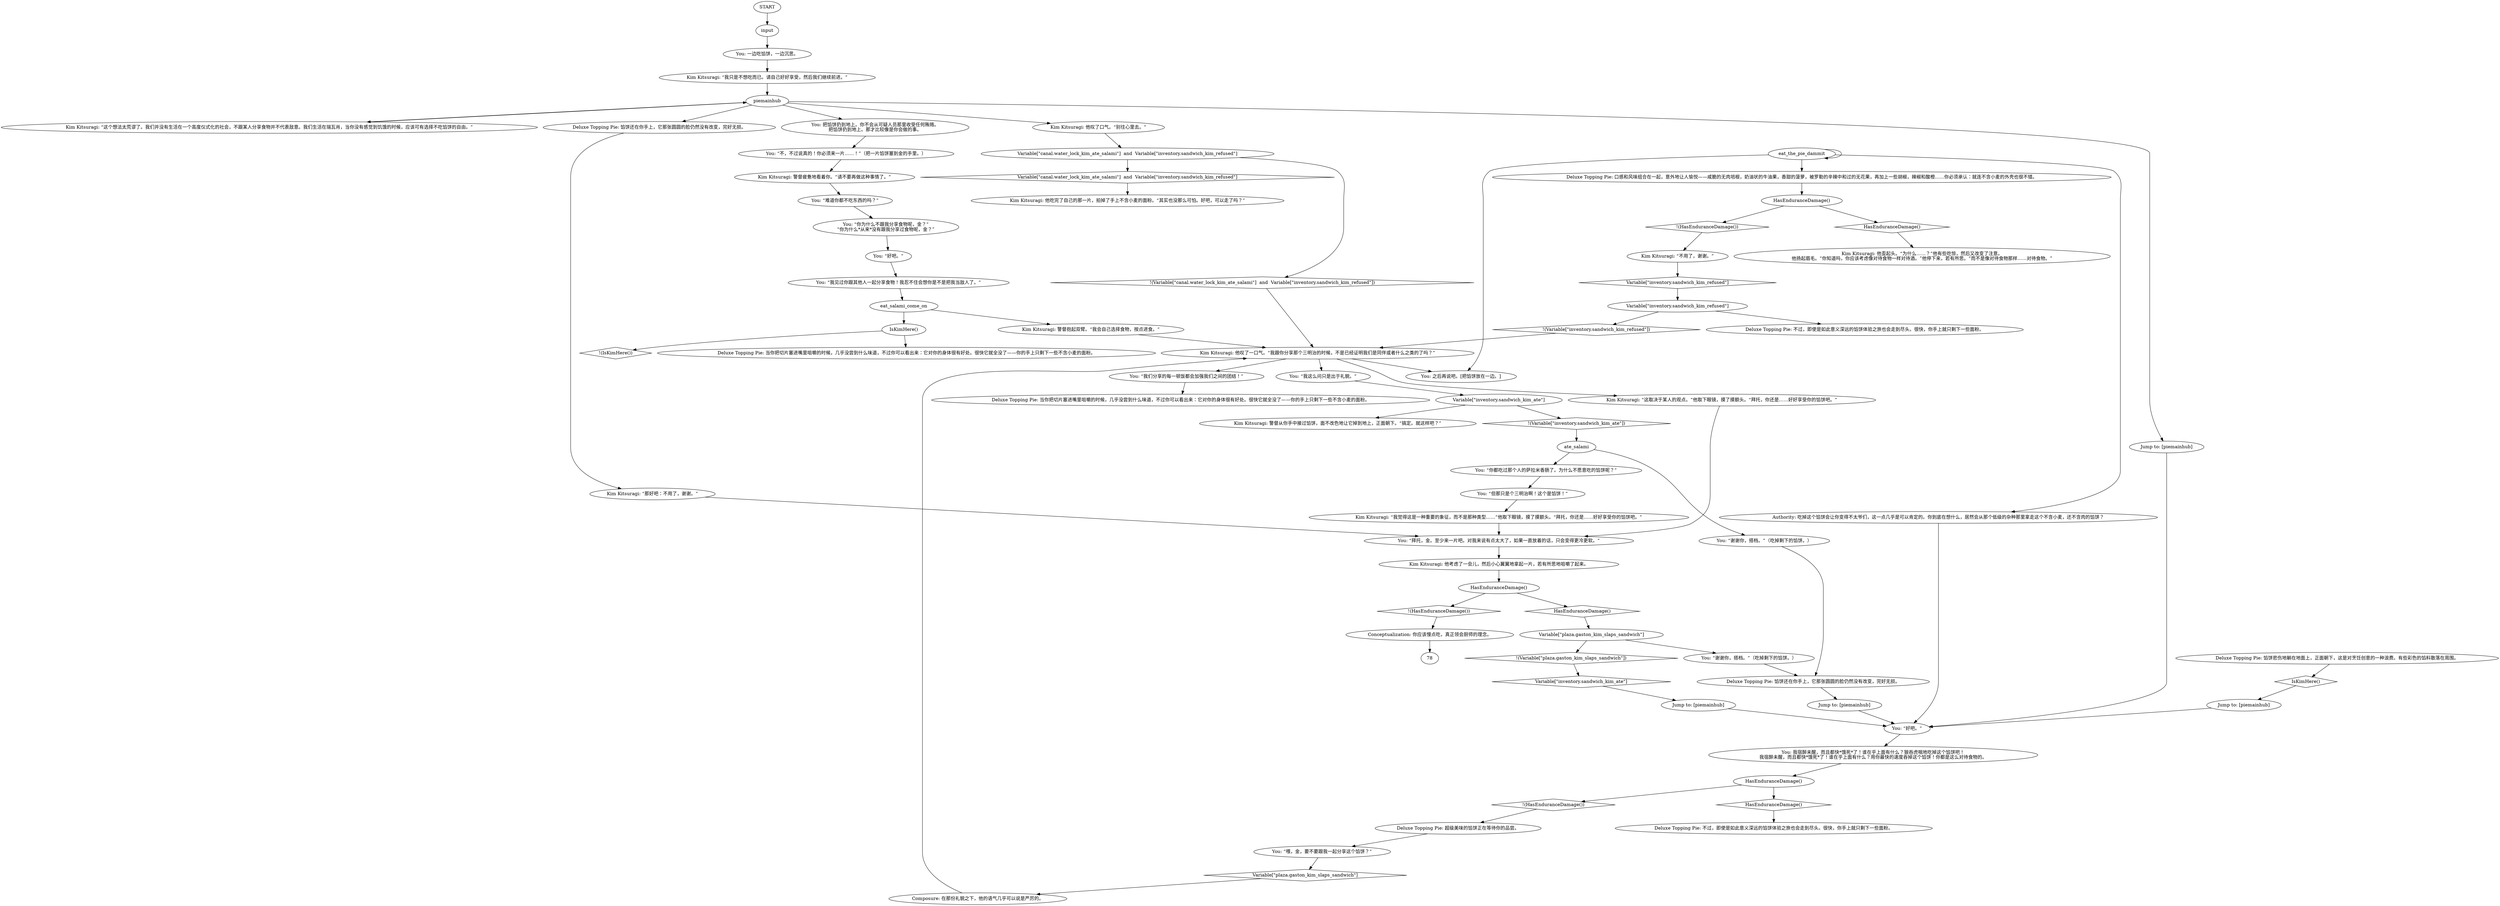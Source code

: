 # INVENTORY / DELUXE TOPPING PIE
# That some good pie to eat and get healthy.
# ==================================================
digraph G {
	  0 [label="START"];
	  1 [label="input"];
	  2 [label="You: 把馅饼扔到地上。你不会从可疑人员那里收受任何贿赂。\n把馅饼扔到地上。那才比较像是你会做的事。"];
	  3 [label="Kim Kitsuragi: 他考虑了一会儿，然后小心翼翼地拿起一片，若有所思地咀嚼了起来。"];
	  4 [label="Jump to: [piemainhub]"];
	  5 [label="You: “我这么问只是出于礼貌。”"];
	  6 [label="Kim Kitsuragi: “我觉得这是一种重要的象征，而不是那种类型……”他取下眼镜，摸了摸额头。“拜托，你还是……好好享受你的馅饼吧。”"];
	  7 [label="HasEnduranceDamage()"];
	  8 [label="HasEnduranceDamage()", shape=diamond];
	  9 [label="!(HasEnduranceDamage())", shape=diamond];
	  10 [label="Variable[\"canal.water_lock_kim_ate_salami\"]  and  Variable[\"inventory.sandwich_kim_refused\"]"];
	  11 [label="Variable[\"canal.water_lock_kim_ate_salami\"]  and  Variable[\"inventory.sandwich_kim_refused\"]", shape=diamond];
	  12 [label="!(Variable[\"canal.water_lock_kim_ate_salami\"]  and  Variable[\"inventory.sandwich_kim_refused\"])", shape=diamond];
	  13 [label="You: “你都吃过那个人的萨拉米香肠了。为什么不愿意吃的馅饼呢？”"];
	  14 [label="HasEnduranceDamage()"];
	  15 [label="HasEnduranceDamage()", shape=diamond];
	  16 [label="!(HasEnduranceDamage())", shape=diamond];
	  17 [label="HasEnduranceDamage()"];
	  18 [label="HasEnduranceDamage()", shape=diamond];
	  19 [label="!(HasEnduranceDamage())", shape=diamond];
	  20 [label="Deluxe Topping Pie: 馅饼悲伤地躺在地面上，正面朝下，这是对烹饪创意的一种浪费。有些彩色的馅料散落在周围。"];
	  21 [label="You: “不，不过说真的！你必须来一片……！”（把一片馅饼塞到金的手里。）"];
	  22 [label="Kim Kitsuragi: 警督抱起双臂。“我会自己选择食物，按点进食。”"];
	  23 [label="You: “你为什么不跟我分享食物呢，金？”\n“你为什么*从来*没有跟我分享过食物呢，金？”"];
	  24 [label="Deluxe Topping Pie: 口感和风味组合在一起，意外地让人愉悦——咸脆的无肉培根，奶油状的牛油果，香甜的菠萝，被罗勒的辛辣中和过的无花果，再加上一些胡椒，辣椒和酸橙……你必须承认：就连不含小麦的外壳也很不错。"];
	  25 [label="Kim Kitsuragi: “我只是不想吃而已。请自己好好享受，然后我们继续前进。”"];
	  26 [label="You: “但那只是个三明治啊！这个是馅饼！”"];
	  27 [label="You: “我们分享的每一顿饭都会加强我们之间的团结！”"];
	  28 [label="Kim Kitsuragi: “这取决于某人的观点。”他取下眼镜，摸了摸额头。“拜托，你还是……好好享受你的馅饼吧。”"];
	  29 [label="Deluxe Topping Pie: 当你把切片塞进嘴里咀嚼的时候，几乎没尝到什么味道，不过你可以看出来：它对你的身体很有好处。很快它就全没了——你的手上只剩下一些不含小麦的面粉。"];
	  30 [label="Deluxe Topping Pie: 超级美味的馅饼正在等待你的品尝。"];
	  31 [label="You: 一边吃馅饼，一边沉思。"];
	  32 [label="Deluxe Topping Pie: 馅饼还在你手上，它那张圆圆的脸仍然没有改变，完好无损。"];
	  33 [label="You: “我见过你跟其他人一起分享食物！我忍不住会想你是不是把我当敌人了。”"];
	  34 [label="You: “谢谢你，搭档。”（吃掉剩下的馅饼。）"];
	  35 [label="Variable[\"plaza.gaston_kim_slaps_sandwich\"]"];
	  36 [label="Variable[\"plaza.gaston_kim_slaps_sandwich\"]", shape=diamond];
	  37 [label="!(Variable[\"plaza.gaston_kim_slaps_sandwich\"])", shape=diamond];
	  38 [label="You: “谢谢你，搭档。”（吃掉剩下的馅饼。）"];
	  39 [label="Conceptualization: 你应该慢点吃，真正领会厨师的理念。"];
	  40 [label="You: “喂，金，要不要跟我一起分享这个馅饼？”"];
	  41 [label="Kim Kitsuragi: “这个想法太荒谬了。我们并没有生活在一个高度仪式化的社会，不跟某人分享食物并不代表敌意。我们生活在瑞瓦肖，当你没有感觉到饥饿的时候，应该可有选择不吃馅饼的自由。”"];
	  42 [label="eat_salami_come_on"];
	  43 [label="piemainhub"];
	  44 [label="You: “好吧。”"];
	  45 [label="IsKimHere()"];
	  46 [label="IsKimHere()", shape=diamond];
	  47 [label="!(IsKimHere())", shape=diamond];
	  48 [label="Deluxe Topping Pie: 当你把切片塞进嘴里咀嚼的时候，几乎没尝到什么味道，不过你可以看出来：它对你的身体很有好处。很快它就全没了——你的手上只剩下一些不含小麦的面粉。"];
	  49 [label="Deluxe Topping Pie: 不过，即使是如此意义深远的馅饼体验之旅也会走到尽头。很快，你手上就只剩下一些面粉。"];
	  50 [label="Kim Kitsuragi: 他歪起头。“为什么……？”他有些吃惊，然后又改变了注意。\n他扬起眉毛。“你知道吗，你应该考虑像对待食物一样对待酒。”他停下来，若有所思。“而不是像对待食物那样……对待食物。”"];
	  51 [label="Jump to: [piemainhub]"];
	  52 [label="You: “拜托，金。至少来一片吧。对我来说有点太大了，如果一直放着的话，只会变得更冷更软。”"];
	  53 [label="You: 之后再说吧。[把馅饼放在一边。]"];
	  54 [label="Kim Kitsuragi: 他叹了口气。“别往心里去。”"];
	  55 [label="You: “好吧。”"];
	  56 [label="eat_the_pie_dammit"];
	  57 [label="Kim Kitsuragi: 他叹了一口气。“我跟你分享那个三明治的时候，不是已经证明我们是同伴或者什么之类的了吗？”"];
	  58 [label="Jump to: [piemainhub]"];
	  59 [label="Kim Kitsuragi: “那好吧：不用了，谢谢。”"];
	  60 [label="Variable[\"inventory.sandwich_kim_ate\"]"];
	  61 [label="Variable[\"inventory.sandwich_kim_ate\"]", shape=diamond];
	  62 [label="!(Variable[\"inventory.sandwich_kim_ate\"])", shape=diamond];
	  63 [label="Kim Kitsuragi: 警督从你手中接过馅饼，面不改色地让它掉到地上，正面朝下。“搞定。就这样吧？”"];
	  64 [label="Kim Kitsuragi: 警督疲惫地看着你。“请不要再做这种事情了。”"];
	  65 [label="Composure: 在那份礼貌之下，他的语气几乎可以说是严厉的。"];
	  66 [label="Variable[\"inventory.sandwich_kim_refused\"]"];
	  67 [label="Variable[\"inventory.sandwich_kim_refused\"]", shape=diamond];
	  68 [label="!(Variable[\"inventory.sandwich_kim_refused\"])", shape=diamond];
	  69 [label="Deluxe Topping Pie: 不过，即使是如此意义深远的馅饼体验之旅也会走到尽头。很快，你手上就只剩下一些面粉。"];
	  70 [label="Kim Kitsuragi: “不用了，谢谢。”"];
	  71 [label="ate_salami"];
	  72 [label="Kim Kitsuragi: 他吃完了自己的那一片，拍掉了手上不含小麦的面粉。“其实也没那么可怕。好吧，可以走了吗？”"];
	  73 [label="Deluxe Topping Pie: 馅饼还在你手上，它那张圆圆的脸仍然没有改变，完好无损。"];
	  74 [label="You: 我宿醉未醒，而且都快*饿死*了！谁在乎上面有什么？狼吞虎咽地吃掉这个馅饼吧！\n我宿醉未醒，而且都快*饿死*了！谁在乎上面有什么？用你最快的速度吞掉这个馅饼！你都是这么对待食物的。"];
	  75 [label="Jump to: [piemainhub]"];
	  76 [label="You: “难道你都不吃东西的吗？”"];
	  77 [label="Authority: 吃掉这个馅饼会让你变得不太爷们，这一点几乎是可以肯定的。你到底在想什么，居然会从那个低级的杂种那里拿走这个不含小麦，还不含肉的馅饼？"];
	  0 -> 1
	  1 -> 31
	  2 -> 21
	  3 -> 7
	  4 -> 44
	  5 -> 60
	  6 -> 52
	  7 -> 8
	  7 -> 9
	  8 -> 35
	  9 -> 39
	  10 -> 11
	  10 -> 12
	  11 -> 72
	  12 -> 57
	  13 -> 26
	  14 -> 16
	  14 -> 15
	  15 -> 49
	  16 -> 30
	  17 -> 18
	  17 -> 19
	  18 -> 50
	  19 -> 70
	  20 -> 46
	  21 -> 64
	  22 -> 57
	  23 -> 55
	  24 -> 17
	  25 -> 43
	  26 -> 6
	  27 -> 29
	  28 -> 52
	  30 -> 40
	  31 -> 25
	  32 -> 59
	  33 -> 42
	  34 -> 73
	  35 -> 37
	  35 -> 38
	  36 -> 65
	  37 -> 61
	  38 -> 73
	  39 -> 78
	  40 -> 36
	  41 -> 43
	  42 -> 45
	  42 -> 22
	  43 -> 32
	  43 -> 2
	  43 -> 41
	  43 -> 75
	  43 -> 54
	  44 -> 74
	  45 -> 48
	  45 -> 47
	  46 -> 51
	  51 -> 44
	  52 -> 3
	  54 -> 10
	  55 -> 33
	  56 -> 24
	  56 -> 56
	  56 -> 53
	  56 -> 77
	  57 -> 53
	  57 -> 27
	  57 -> 28
	  57 -> 5
	  58 -> 44
	  59 -> 52
	  60 -> 62
	  60 -> 63
	  61 -> 58
	  62 -> 71
	  64 -> 76
	  65 -> 57
	  66 -> 68
	  66 -> 69
	  67 -> 66
	  68 -> 57
	  70 -> 67
	  71 -> 34
	  71 -> 13
	  73 -> 4
	  74 -> 14
	  75 -> 44
	  76 -> 23
	  77 -> 44
}


